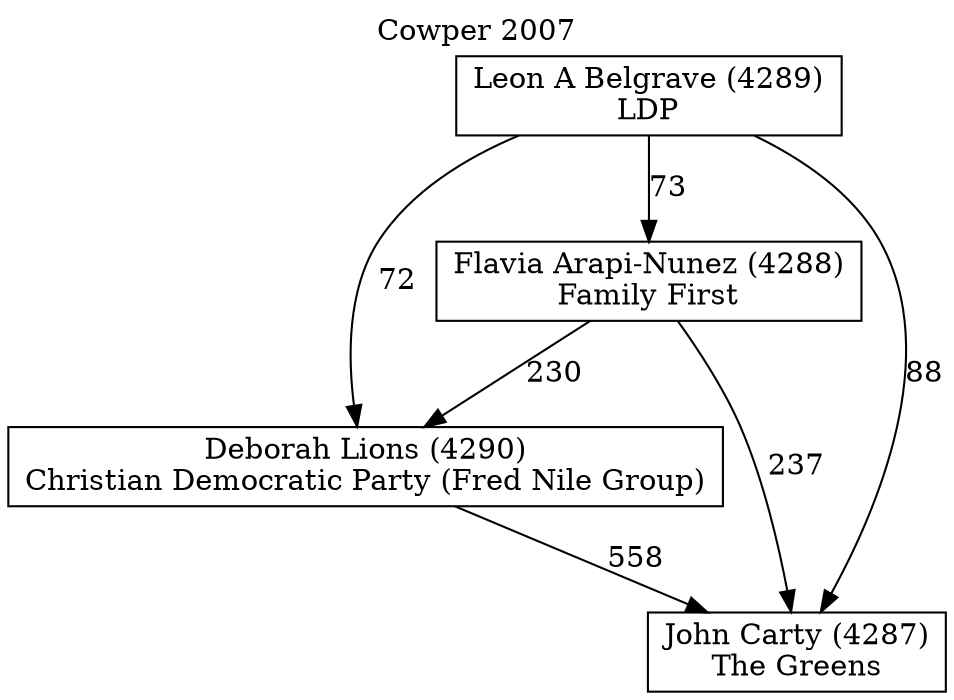 // House preference flow
digraph "John Carty (4287)_Cowper_2007" {
	graph [label="Cowper 2007" labelloc=t mclimit=10]
	node [shape=box]
	"Deborah Lions (4290)" [label="Deborah Lions (4290)
Christian Democratic Party (Fred Nile Group)"]
	"Flavia Arapi-Nunez (4288)" [label="Flavia Arapi-Nunez (4288)
Family First"]
	"John Carty (4287)" [label="John Carty (4287)
The Greens"]
	"Leon A Belgrave (4289)" [label="Leon A Belgrave (4289)
LDP"]
	"Deborah Lions (4290)" -> "John Carty (4287)" [label=558]
	"Flavia Arapi-Nunez (4288)" -> "Deborah Lions (4290)" [label=230]
	"Flavia Arapi-Nunez (4288)" -> "John Carty (4287)" [label=237]
	"Leon A Belgrave (4289)" -> "Deborah Lions (4290)" [label=72]
	"Leon A Belgrave (4289)" -> "Flavia Arapi-Nunez (4288)" [label=73]
	"Leon A Belgrave (4289)" -> "John Carty (4287)" [label=88]
}
